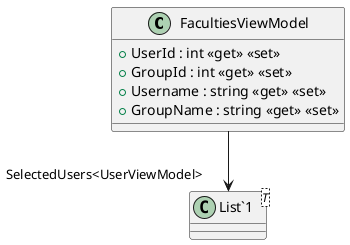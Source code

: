 @startuml
class FacultiesViewModel {
    + UserId : int <<get>> <<set>>
    + GroupId : int <<get>> <<set>>
    + Username : string <<get>> <<set>>
    + GroupName : string <<get>> <<set>>
}
class "List`1"<T> {
}
FacultiesViewModel --> "SelectedUsers<UserViewModel>" "List`1"
@enduml
